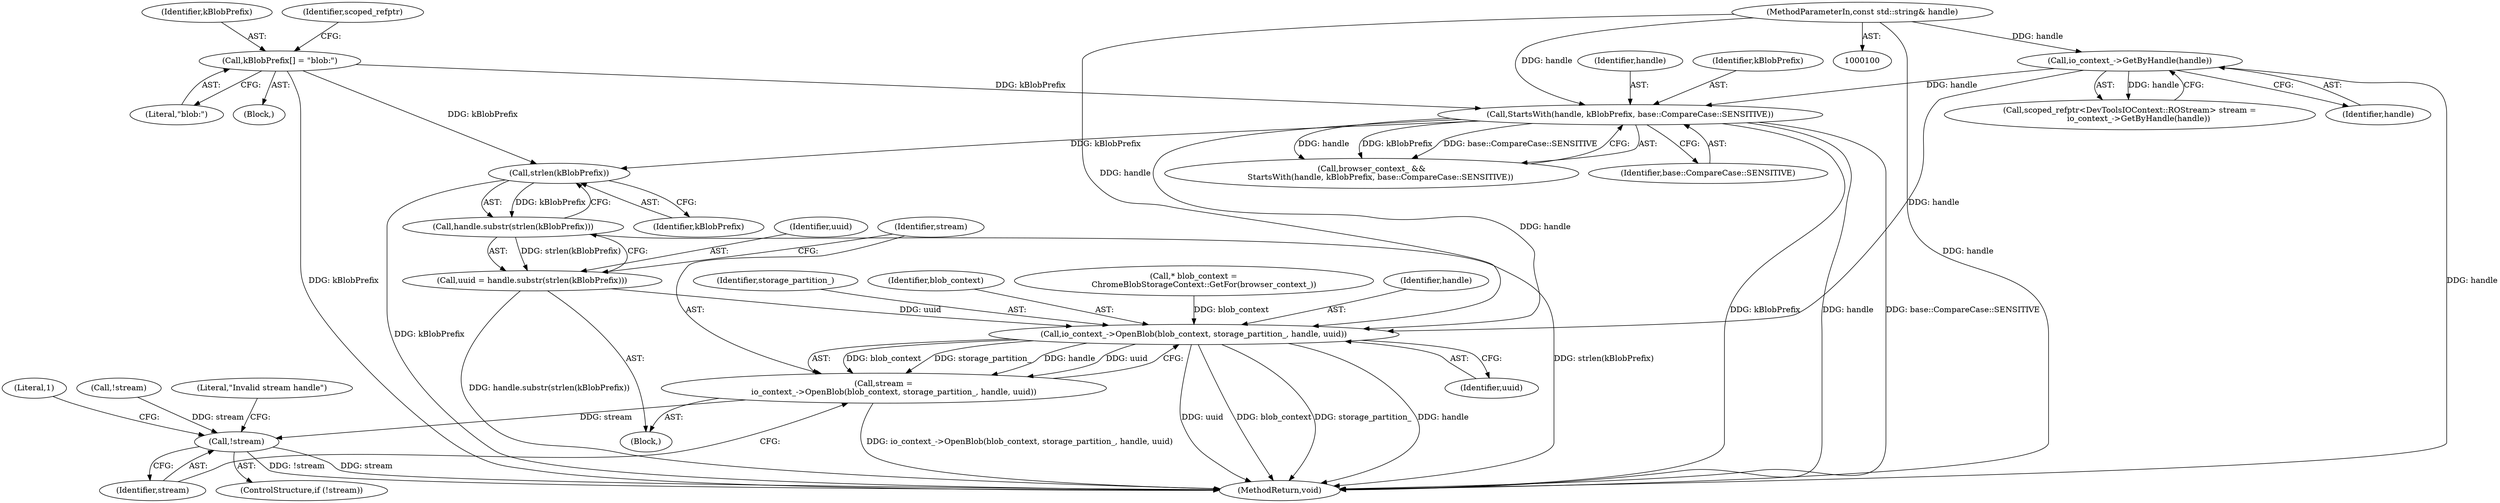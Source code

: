 digraph "0_Chrome_3c8e4852477d5b1e2da877808c998dc57db9460f_9@API" {
"1000146" [label="(Call,strlen(kBlobPrefix))"];
"1000132" [label="(Call,StartsWith(handle, kBlobPrefix, base::CompareCase::SENSITIVE))"];
"1000124" [label="(Call,io_context_->GetByHandle(handle))"];
"1000101" [label="(MethodParameterIn,const std::string& handle)"];
"1000115" [label="(Call,kBlobPrefix[] = \"blob:\")"];
"1000145" [label="(Call,handle.substr(strlen(kBlobPrefix)))"];
"1000143" [label="(Call,uuid = handle.substr(strlen(kBlobPrefix)))"];
"1000150" [label="(Call,io_context_->OpenBlob(blob_context, storage_partition_, handle, uuid))"];
"1000148" [label="(Call,stream =\n        io_context_->OpenBlob(blob_context, storage_partition_, handle, uuid))"];
"1000156" [label="(Call,!stream)"];
"1000166" [label="(Literal,1)"];
"1000128" [label="(Call,!stream)"];
"1000151" [label="(Identifier,blob_context)"];
"1000143" [label="(Call,uuid = handle.substr(strlen(kBlobPrefix)))"];
"1000130" [label="(Call,browser_context_ &&\n       StartsWith(handle, kBlobPrefix, base::CompareCase::SENSITIVE))"];
"1000157" [label="(Identifier,stream)"];
"1000155" [label="(ControlStructure,if (!stream))"];
"1000117" [label="(Literal,\"blob:\")"];
"1000120" [label="(Identifier,scoped_refptr)"];
"1000161" [label="(Literal,\"Invalid stream handle\")"];
"1000156" [label="(Call,!stream)"];
"1000101" [label="(MethodParameterIn,const std::string& handle)"];
"1000118" [label="(Call,scoped_refptr<DevToolsIOContext::ROStream> stream =\n       io_context_->GetByHandle(handle))"];
"1000136" [label="(Block,)"];
"1000148" [label="(Call,stream =\n        io_context_->OpenBlob(blob_context, storage_partition_, handle, uuid))"];
"1000135" [label="(Identifier,base::CompareCase::SENSITIVE)"];
"1000147" [label="(Identifier,kBlobPrefix)"];
"1000138" [label="(Call,* blob_context =\n        ChromeBlobStorageContext::GetFor(browser_context_))"];
"1000146" [label="(Call,strlen(kBlobPrefix))"];
"1000124" [label="(Call,io_context_->GetByHandle(handle))"];
"1000153" [label="(Identifier,handle)"];
"1000133" [label="(Identifier,handle)"];
"1000125" [label="(Identifier,handle)"];
"1000149" [label="(Identifier,stream)"];
"1000116" [label="(Identifier,kBlobPrefix)"];
"1000115" [label="(Call,kBlobPrefix[] = \"blob:\")"];
"1000154" [label="(Identifier,uuid)"];
"1000176" [label="(MethodReturn,void)"];
"1000134" [label="(Identifier,kBlobPrefix)"];
"1000132" [label="(Call,StartsWith(handle, kBlobPrefix, base::CompareCase::SENSITIVE))"];
"1000152" [label="(Identifier,storage_partition_)"];
"1000145" [label="(Call,handle.substr(strlen(kBlobPrefix)))"];
"1000150" [label="(Call,io_context_->OpenBlob(blob_context, storage_partition_, handle, uuid))"];
"1000105" [label="(Block,)"];
"1000144" [label="(Identifier,uuid)"];
"1000146" -> "1000145"  [label="AST: "];
"1000146" -> "1000147"  [label="CFG: "];
"1000147" -> "1000146"  [label="AST: "];
"1000145" -> "1000146"  [label="CFG: "];
"1000146" -> "1000176"  [label="DDG: kBlobPrefix"];
"1000146" -> "1000145"  [label="DDG: kBlobPrefix"];
"1000132" -> "1000146"  [label="DDG: kBlobPrefix"];
"1000115" -> "1000146"  [label="DDG: kBlobPrefix"];
"1000132" -> "1000130"  [label="AST: "];
"1000132" -> "1000135"  [label="CFG: "];
"1000133" -> "1000132"  [label="AST: "];
"1000134" -> "1000132"  [label="AST: "];
"1000135" -> "1000132"  [label="AST: "];
"1000130" -> "1000132"  [label="CFG: "];
"1000132" -> "1000176"  [label="DDG: kBlobPrefix"];
"1000132" -> "1000176"  [label="DDG: handle"];
"1000132" -> "1000176"  [label="DDG: base::CompareCase::SENSITIVE"];
"1000132" -> "1000130"  [label="DDG: handle"];
"1000132" -> "1000130"  [label="DDG: kBlobPrefix"];
"1000132" -> "1000130"  [label="DDG: base::CompareCase::SENSITIVE"];
"1000124" -> "1000132"  [label="DDG: handle"];
"1000101" -> "1000132"  [label="DDG: handle"];
"1000115" -> "1000132"  [label="DDG: kBlobPrefix"];
"1000132" -> "1000150"  [label="DDG: handle"];
"1000124" -> "1000118"  [label="AST: "];
"1000124" -> "1000125"  [label="CFG: "];
"1000125" -> "1000124"  [label="AST: "];
"1000118" -> "1000124"  [label="CFG: "];
"1000124" -> "1000176"  [label="DDG: handle"];
"1000124" -> "1000118"  [label="DDG: handle"];
"1000101" -> "1000124"  [label="DDG: handle"];
"1000124" -> "1000150"  [label="DDG: handle"];
"1000101" -> "1000100"  [label="AST: "];
"1000101" -> "1000176"  [label="DDG: handle"];
"1000101" -> "1000150"  [label="DDG: handle"];
"1000115" -> "1000105"  [label="AST: "];
"1000115" -> "1000117"  [label="CFG: "];
"1000116" -> "1000115"  [label="AST: "];
"1000117" -> "1000115"  [label="AST: "];
"1000120" -> "1000115"  [label="CFG: "];
"1000115" -> "1000176"  [label="DDG: kBlobPrefix"];
"1000145" -> "1000143"  [label="AST: "];
"1000143" -> "1000145"  [label="CFG: "];
"1000145" -> "1000176"  [label="DDG: strlen(kBlobPrefix)"];
"1000145" -> "1000143"  [label="DDG: strlen(kBlobPrefix)"];
"1000143" -> "1000136"  [label="AST: "];
"1000144" -> "1000143"  [label="AST: "];
"1000149" -> "1000143"  [label="CFG: "];
"1000143" -> "1000176"  [label="DDG: handle.substr(strlen(kBlobPrefix))"];
"1000143" -> "1000150"  [label="DDG: uuid"];
"1000150" -> "1000148"  [label="AST: "];
"1000150" -> "1000154"  [label="CFG: "];
"1000151" -> "1000150"  [label="AST: "];
"1000152" -> "1000150"  [label="AST: "];
"1000153" -> "1000150"  [label="AST: "];
"1000154" -> "1000150"  [label="AST: "];
"1000148" -> "1000150"  [label="CFG: "];
"1000150" -> "1000176"  [label="DDG: uuid"];
"1000150" -> "1000176"  [label="DDG: blob_context"];
"1000150" -> "1000176"  [label="DDG: storage_partition_"];
"1000150" -> "1000176"  [label="DDG: handle"];
"1000150" -> "1000148"  [label="DDG: blob_context"];
"1000150" -> "1000148"  [label="DDG: storage_partition_"];
"1000150" -> "1000148"  [label="DDG: handle"];
"1000150" -> "1000148"  [label="DDG: uuid"];
"1000138" -> "1000150"  [label="DDG: blob_context"];
"1000148" -> "1000136"  [label="AST: "];
"1000149" -> "1000148"  [label="AST: "];
"1000157" -> "1000148"  [label="CFG: "];
"1000148" -> "1000176"  [label="DDG: io_context_->OpenBlob(blob_context, storage_partition_, handle, uuid)"];
"1000148" -> "1000156"  [label="DDG: stream"];
"1000156" -> "1000155"  [label="AST: "];
"1000156" -> "1000157"  [label="CFG: "];
"1000157" -> "1000156"  [label="AST: "];
"1000161" -> "1000156"  [label="CFG: "];
"1000166" -> "1000156"  [label="CFG: "];
"1000156" -> "1000176"  [label="DDG: stream"];
"1000156" -> "1000176"  [label="DDG: !stream"];
"1000128" -> "1000156"  [label="DDG: stream"];
}

